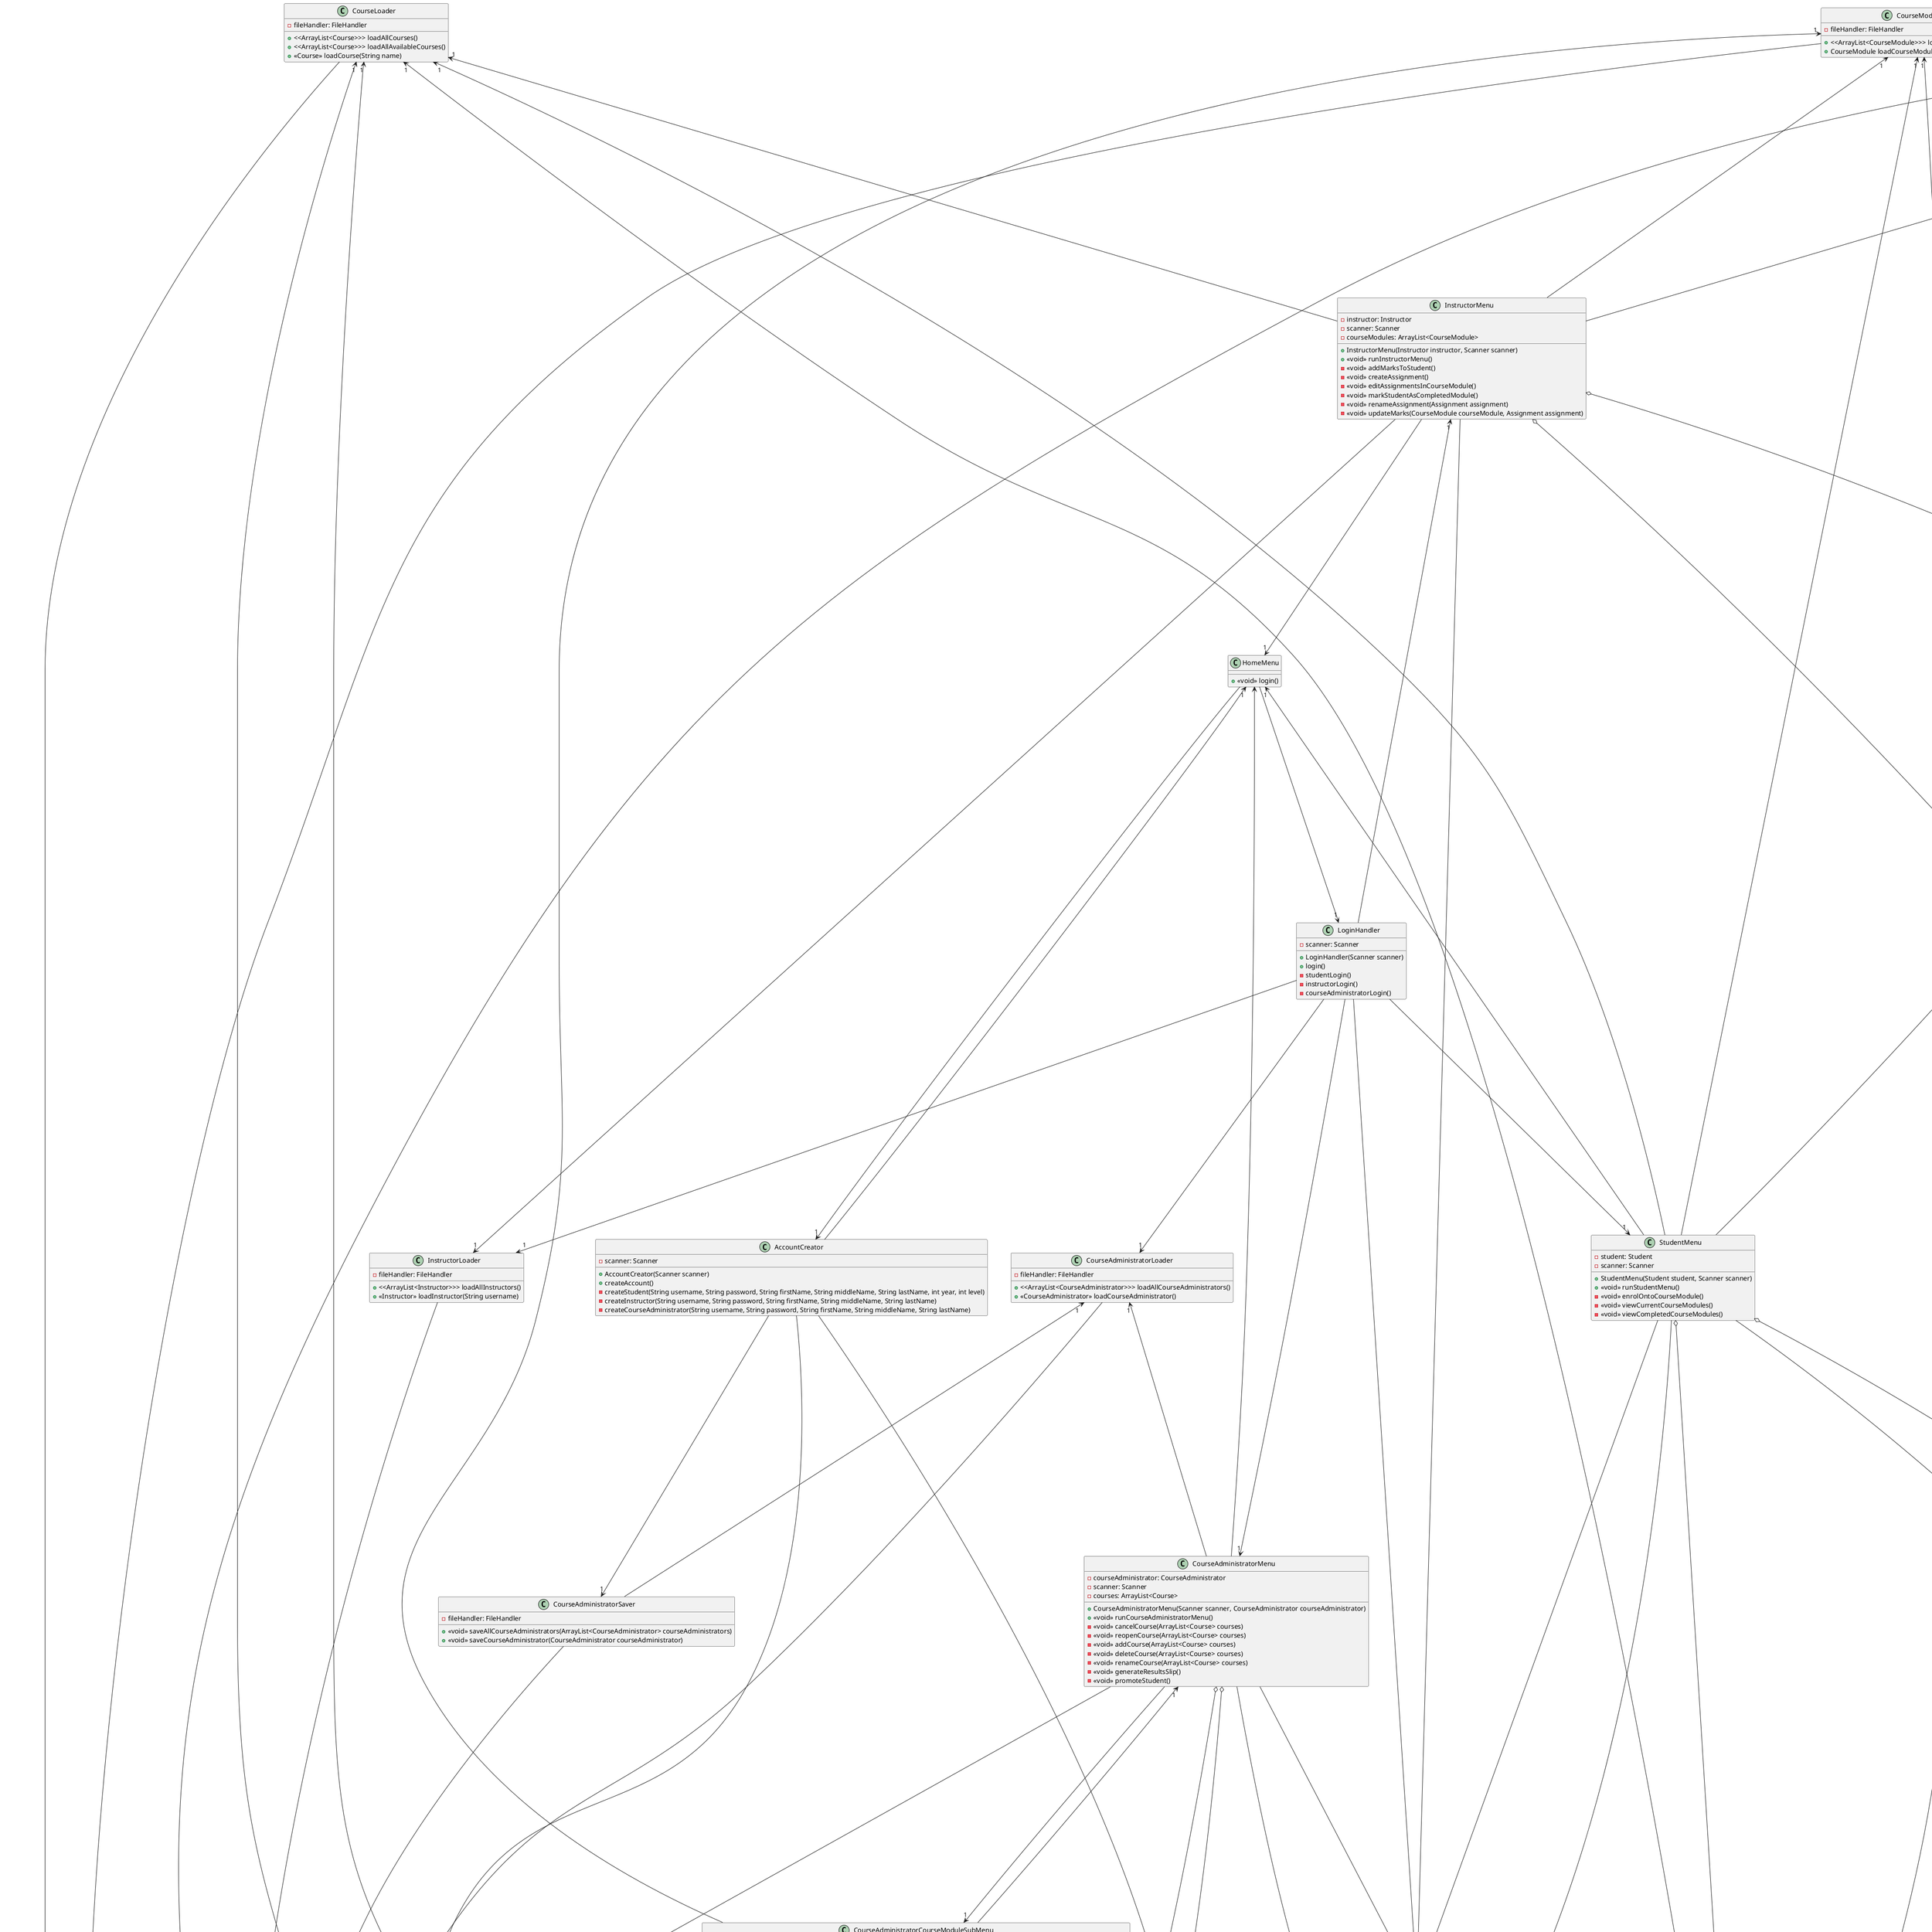 @startuml
skinparam nodesep 50
skinparam ranksep 500

' Classes relating to study
class Course {
    -courseId: String
    -name: String
    -courseModuleCodes: courseModuleCodes
    -isAvailable: boolean
    +Course(String name, HashSet<String> courseModuleCodes, boolean isAvailable)
    +Course(String courseId, String name, HashSet<String> courseModuleCodes, boolean isAvailable)
    +<<void>> addCourseModule(String courseModuleCode)
    +<<void>> removeCourseModule(String courseModuleCode)
}

class CourseModule {
    -courseModuleCode: String
    -name: String
    -level: int
    -instructorNames: HashSet<String>
    -isMandatory: boolean
    -assignmentIds: HashSet<String>
    -studentNames: HashSet<String>
    +CourseModule(String courseModuleCode, String name, int level, HashSet<String> instructorNames, boolean isMandatory, HashSet<String> assignmentIds, HashSet<String> studentNames)
    +<<void>>addInstructorName(String instructorName)
    +<<void>>removeInstructorName(String instructorName)
    +<<void>>addAssignmentId(String assignmentId)
    +<<int>>getTotalAvailableMarks()
    +<<void>>addStudentName(String studentName)
    +<<void>>removeStudentName(String studentName)
}

class Assignment {
    -assignmentId: String
    -assignmentName: String
    -totalPossibleMarks: int
    +Assignment(String assignmentName, int totalPossibleMarks)
    +Assignment(String assignmentId, String assignmentName, int totalPossibleMarks)
}

class CourseModuleResult {
    -courseModuleCode: String
    -assignmentResults: LinkedHashMap<String, Integer>
    +CourseModuleResult(String courseModule, LinkedHashMap<String, Integer> assignmentResults)
    +<<int>> getTotalMark()
    +<<void>>addAssignmentResults(String assignmentId)
}

' Users
abstract class User {
    'Username is unique
    -username: String
    -password: String
    -firstName: String
    -middleName: String
    -lastName: String
    +User(String username, String password, String firstName, String middleName, String lastName)
}

class Student {
    -year: int
    -level: int
    -courseId: String
    -completedCourseModules: ArrayList<CourseModuleResult>
    -currentCourseModules: CourseModuleResult[8]
    +Student(String username, String password, String firstName, String middleName, String lastName, int year, int level)
    +Student(String username, String password, String firstName, String middleName, String lastName, int year, int level, String courseId, ArrayList<CourseModuleResult> completedCourseModules, CourseModuleResult[] currentCourseModules)
    +<<void>> addCompletedCourseModule(CourseModuleResult completedCourseModule)
    +<<void>> registerForCourse(String courseName)
    +<<void>> enrolForCourseModule(String courseModuleCode)
    +<<void>> removeCurrentCourseModule(CourseModuleResult courseModule)
    +<<void>> removeAllCurrentCourseModules()
    +<<void>> removeAllCompletedCourseModules()
    +<<boolean>> canProgressToNextLevel()
}

class CourseAdministrator {
    +CourseAdministrator(String username, String password, String firstName, String middleName, String lastName)
    +<<void>> addNewCourse(String courseName)
    +<<void>> addNewCourseModuleToCourse(Course course, String courseModuleCode, String name, int level, HashSet<String> instructorNames, boolean isMandatory, HashSet<String> assignmentIds, HashSet<String> studentNames)
    +<<ArrayList<Course>>> getAllCourses()
    +<<ArrayList<CourseModule>>> getAllCourseModules()
    +<<void>> cancelCourse(Course course)
    +<<void>> reopenCourse(Course course)
    +<<void>> deleteCourse(Course courseToDelete)
    +<<void>> renameCourse(Course course, String newName)
    +<<void>> renameCourseModule(CourseModule courseModule, String newName)
    +<<String>> createResultsSlip(Student student)
    +<<void>> assignInstructorToCourseModule(CourseModule courseModule, Instructor instructor)
    +<<void>> removeInstructorFromCourseModule(CourseModule courseModule, Instructor instructor)
    +<<void>> removeCourseModuleFromCourse(ArrayList<Course> courses, Course course, CourseModule courseModule)
    +<<void>> removeCourseModuleFromSystem(ArrayList<Course> courses, CourseModule courseModule)
    +<<void>> promoteStudent(Student student)
    +<<void>> removeStudentFromCourse(Student student)
}

class Instructor {
    -courseModules: String[]
    +Instructor(String username, String password, String firstName, String middleName, String lastName)
    +Instructor(String username, String password, String firstName, String middleName, String lastName, String[] courseModuleCodes)
    +<<String[]>> getCourseModules()
    +<<boolean>> addCourseModule(String courseModuleCode)
    +<<void>> removeCourseModule(String courseModuleCode)
    +<<void>> createAssignment(String courseModuleCode, String assignmentName, int mark)
    -<<void>> updateExistingStudents(CourseModule courseModule, Assignment assignment)
    +<<void>> addMark(Student student, CourseModule courseModule, Assignment assignment, int mark)
    +<<void>> markStudentAsCompleted(Student student, CourseModule courseModule)
    +<<void>> updateAssignmentName(Assignment assignment, String newName)
    +<<void>> updateAssignmentMarks(CourseModule courseModule, Assignment assignment, int marks)
}

' Handle Persistence
enum Filename {
    ASSIGNMENTS
    COURSEMODULES
    COURSES
    RESULTS
    COURSEADMINISTRATORS
    INSTRUCTORS
    STUDENTS
}

class FileHandler {
    -filenames: HashMap<Filename, String>
    +FileHandler()
    +<<void>> writeFile(Filename filename, String contents)
    +<<void>> writeFile(String customFilename, String contents)
    +<<String>> loadFile(Filename filename)
}

'Loaders
class AssignmentLoader {
    -fileHandler: FileHandler
    +<<ArrayList<Assignment>>> loadAllAssignments()
    +<<Assignment>> loadAssignment(String assignmentId)
}

class CourseAdministratorLoader {
    -fileHandler: FileHandler
    +<<ArrayList<CourseAdministrator>>> loadAllCourseAdministrators()
    +<<CourseAdministrator>> loadCourseAdministrator()
}

class CourseLoader {
    -fileHandler: FileHandler
    +<<ArrayList<Course>>> loadAllCourses()
    +<<ArrayList<Course>>> loadAllAvailableCourses()
    +<<Course>> loadCourse(String name)
}

class CourseModuleLoader {
    -fileHandler: FileHandler
    +<<ArrayList<CourseModule>>> loadAllCourseModules()
    +CourseModule loadCourseModule(String courseModuleCode)
}

class InstructorLoader {
    -fileHandler: FileHandler
    +<<ArrayList<Instructor>>> loadAllInstructors()
    +<<Instructor>> loadInstructor(String username)
}

class StudentLoader {
    -fileHandler: FileHandler
    +<<ArrayList<Student>>> loadAllStudents()
    +<<Student>> loadStudent(String username)
}

'Savers
class AssignmentSaver {
    -fileHandler: FileHandler
    +<<void>> saveAllAssignments(ArrayList<Assignment> assignments)
    +<<void>> saveAssignment(Assignment assignment)
}

class CourseAdministratorSaver {
    -fileHandler: FileHandler
    +<<void>> saveAllCourseAdministrators(ArrayList<CourseAdministrator> courseAdministrators)
    +<<void>> saveCourseAdministrator(CourseAdministrator courseAdministrator)
}

class CourseModuleSaver {
    -fileHandler: FileHandler
    +<<void>> saveAllCourseModules(ArrayList<CourseModule> courseModules)
    +<<void>> saveCourseModule(CourseModule courseModule)
    +<<void>> removeCourseModuleAndSave(CourseModule courseModule))
}

class CourseSaver {
    -fileHandler: FileHandler
    +<<void>> saveAllCourses(ArrayList<Course> courses)
    +<<void>> saveCourse(Course course)
    +<<void>> deleteCourseAndSave(Course course))
}

class InstructorSaver {
    -fileHandler: FileHandler
    +<<void>> saveAllInstructors(ArrayList<Instructor> instructors)
    +<<void>> saveInstructor(Instructor instructor)
}

class ResultsSlipSaver {
    -fileHandler: FileHandler
    +<<void>> saveResultsSlip(String customFilename, String resultsSlip)
}

class StudentSaver {
    -fileHandler: FileHandler
    +<<void>> saveAllStudents(ArrayList<Student> students)
    +<<void>> saveStudent(Student student)
}

'Menus
class CourseAdministratorCourseModuleSubMenu {
    -courseAdministrator: CourseAdministrator
    -scanner: Scanner
    -courses: ArrayList<Course>
    -courseModules: ArrayList<CourseModule>
    +CourseAdministratorCourseModuleSubMenu(Scanner scanner, CourseAdministrator courseAdministrator, ArrayList<Course> courses)
    +<<void>> runCourseModuleSubMenu()
    -<<void>> addCourseModuleToCourse()
    -<<void>> removeCourseModuleFromCourse()
    -<<void>> renameCourseModule()
    -<<void>> addInstructorToCourseModule()
    -<<void>> removeInstructorFromCourseModule()
    -<<void>> displayCourseModuleTable()
}

class CourseAdministratorMenu {
    -courseAdministrator: CourseAdministrator
    -scanner: Scanner
    -courses: ArrayList<Course>
    +CourseAdministratorMenu(Scanner scanner, CourseAdministrator courseAdministrator)
    +<<void>> runCourseAdministratorMenu()
    -<<void>> cancelCourse(ArrayList<Course> courses)
    -<<void>> reopenCourse(ArrayList<Course> courses)
    -<<void>> addCourse(ArrayList<Course> courses)
    -<<void>> deleteCourse(ArrayList<Course> courses)
    -<<void>> renameCourse(ArrayList<Course> courses)
    -<<void>> generateResultsSlip()
    -<<void>> promoteStudent()
}

class HomeMenu {
    +<<void>> login()
}

class AccountCreator {
    -scanner: Scanner
    +AccountCreator(Scanner scanner)
    +createAccount()
    -createStudent(String username, String password, String firstName, String middleName, String lastName, int year, int level)
    -createInstructor(String username, String password, String firstName, String middleName, String lastName)
    -createCourseAdministrator(String username, String password, String firstName, String middleName, String lastName)
}

class LoginHandler {
    -scanner: Scanner
    +LoginHandler(Scanner scanner)
    +login()
    -studentLogin()
    -instructorLogin()
    -courseAdministratorLogin()
}

class InstructorMenu {
    -instructor: Instructor
    -scanner: Scanner
    -courseModules: ArrayList<CourseModule>
    +InstructorMenu(Instructor instructor, Scanner scanner)
    +<<void>> runInstructorMenu()
    -<<void>> addMarksToStudent()
    -<<void>> createAssignment()
    -<<void>> editAssignmentsInCourseModule()
    -<<void>> markStudentAsCompletedModule()
    -<<void>> renameAssignment(Assignment assignment)
    -<<void>> updateMarks(CourseModule courseModule, Assignment assignment)
}

class StudentMenu {
    -student: Student
    -scanner: Scanner
    +StudentMenu(Student student, Scanner scanner)
    +<<void>> runStudentMenu()
    -<<void>> enrolOntoCourseModule()
    -<<void>> viewCurrentCourseModules()
    -<<void>> viewCompletedCourseModules()
}

'**Relationships**

' User is an abstract class, and student, instructor and course administrator are children of it to get the basic info (i.e. username, password, first name, middle name, last name, date of birth)
User <|-- Student
User <|-- Instructor
User <|-- CourseAdministrator

' Assignments could be across multiple course modules, so would not be destroyed if the course module was
CourseModule o-- "0..*" Assignment

' A course module could be in multiple courses, so would not be destroyed if the course was
Course o-- "0..*" CourseModule

' Instructor relationships
Instructor o-- "0..4" CourseModule

' Student relationships
' The student has one course, or else they're not enrolled on one
Student o-- "0..1" Course
Student *-- "0..*" CourseModuleResult

' Menus
HomeMenu --> "1" AccountCreator
AccountCreator --> "1" HomeMenu
HomeMenu --> "1" LoginHandler
LoginHandler --> "1" CourseAdministratorMenu
CourseAdministratorMenu --> HomeMenu
LoginHandler --> "1" InstructorMenu
InstructorMenu --> "1" HomeMenu
LoginHandler --> "1" StudentMenu
StudentMenu --> "1" HomeMenu
CourseAdministratorMenu --> "1" CourseAdministratorCourseModuleSubMenu
CourseAdministratorCourseModuleSubMenu --> "1" CourseAdministratorMenu

' Handling files
' All the loaders will have access to the FileHandler, but the FileHandler won't have access to the loader/saver
AssignmentLoader --> "0..1" FileHandler
CourseAdministratorLoader --> "0..1" FileHandler
CourseLoader --> "0..1" FileHandler
CourseModuleLoader --> "0..1" FileHandler
InstructorLoader --> "0..1" FileHandler
StudentLoader --> "0..1" FileHandler

AssignmentSaver --> "0..1" FileHandler
CourseAdministratorSaver --> "0..1" FileHandler
CourseSaver --> "0..1" FileHandler
CourseModuleSaver --> "0..1" FileHandler
InstructorSaver --> "0..1" FileHandler
ResultsSlipSaver --> "0..1" FileHandler
StudentSaver --> "0..1" FileHandler

FileHandler --> Filename

AssignmentLoader "1" <-- AssignmentSaver
AssignmentLoader "1" <-- InstructorMenu
AssignmentLoader "1" <-- StudentMenu
AssignmentLoader "1" <-- CourseModule
AssignmentLoader "1" <-- CourseAdministrator

CourseAdministratorLoader "1" <-- CourseAdministratorSaver
CourseAdministratorLoader "1" <-- CourseAdministratorMenu

CourseLoader "1" <-- CourseSaver
CourseLoader "1" <-- InstructorMenu
CourseLoader "1" <-- StudentMenu
CourseLoader "1" <-- CourseAdministrator
CourseLoader "1" <-- Student

CourseModuleLoader "1" <-- CourseModuleSaver
CourseModuleLoader "1" <-- CourseAdministratorCourseModuleSubMenu
CourseModuleLoader "1" <-- InstructorMenu
CourseModuleLoader "1" <-- StudentMenu
CourseModuleLoader "1" <-- CourseAdministrator
CourseModuleLoader "1" <-- Instructor
CourseModuleLoader "1" <-- Student

StudentLoader "1" <-- StudentSaver
StudentLoader "1" <-- Instructor
StudentLoader "1" <-- Student


AssignmentSaver "1" <-- Instructor

CourseModuleSaver "1" <-- CourseAdministrator
CourseModuleSaver "1" <-- Instructor

CourseSaver "1" <-- CourseAdministrator

InstructorSaver "1" <-- CourseAdministrator

StudentSaver "1" <-- CourseAdministrator
StudentSaver "1" <-- Instructor

' How menus interact with models
' CourseAdministratorCourseModuleSubMenu
CourseAdministratorCourseModuleSubMenu o-- "0..*" Course
CourseAdministratorCourseModuleSubMenu o-- "0..*" CourseModule
CourseAdministratorCourseModuleSubMenu o-- "0..1" CourseAdministrator

AccountCreator --> "1" StudentSaver
AccountCreator --> "1" InstructorSaver
AccountCreator --> "1" CourseAdministratorSaver

LoginHandler --> "1" StudentLoader
LoginHandler --> "1" InstructorLoader
LoginHandler --> "1" CourseAdministratorLoader


' CourseAdministratorMenu
CourseAdministratorMenu o-- "0..*" Course
CourseAdministratorMenu o-- "0..1" CourseAdministrator
CourseAdministratorMenu --> Student
CourseAdministratorMenu --> ResultsSlipSaver
CourseAdministratorMenu --> "1" StudentLoader

' InstructorMenu
InstructorMenu o-- "0..4" CourseModule
InstructorMenu o-- "0..1" Instructor
InstructorMenu --> "1" InstructorLoader
InstructorMenu --> "1" StudentLoader

' StudentMenu
StudentMenu o-- "0..*" CourseModule
StudentMenu o-- Student
StudentMenu --> "1" StudentLoader
StudentMenu --> "1" CourseModuleSaver
StudentMenu --> "1" StudentSaver
@enduml